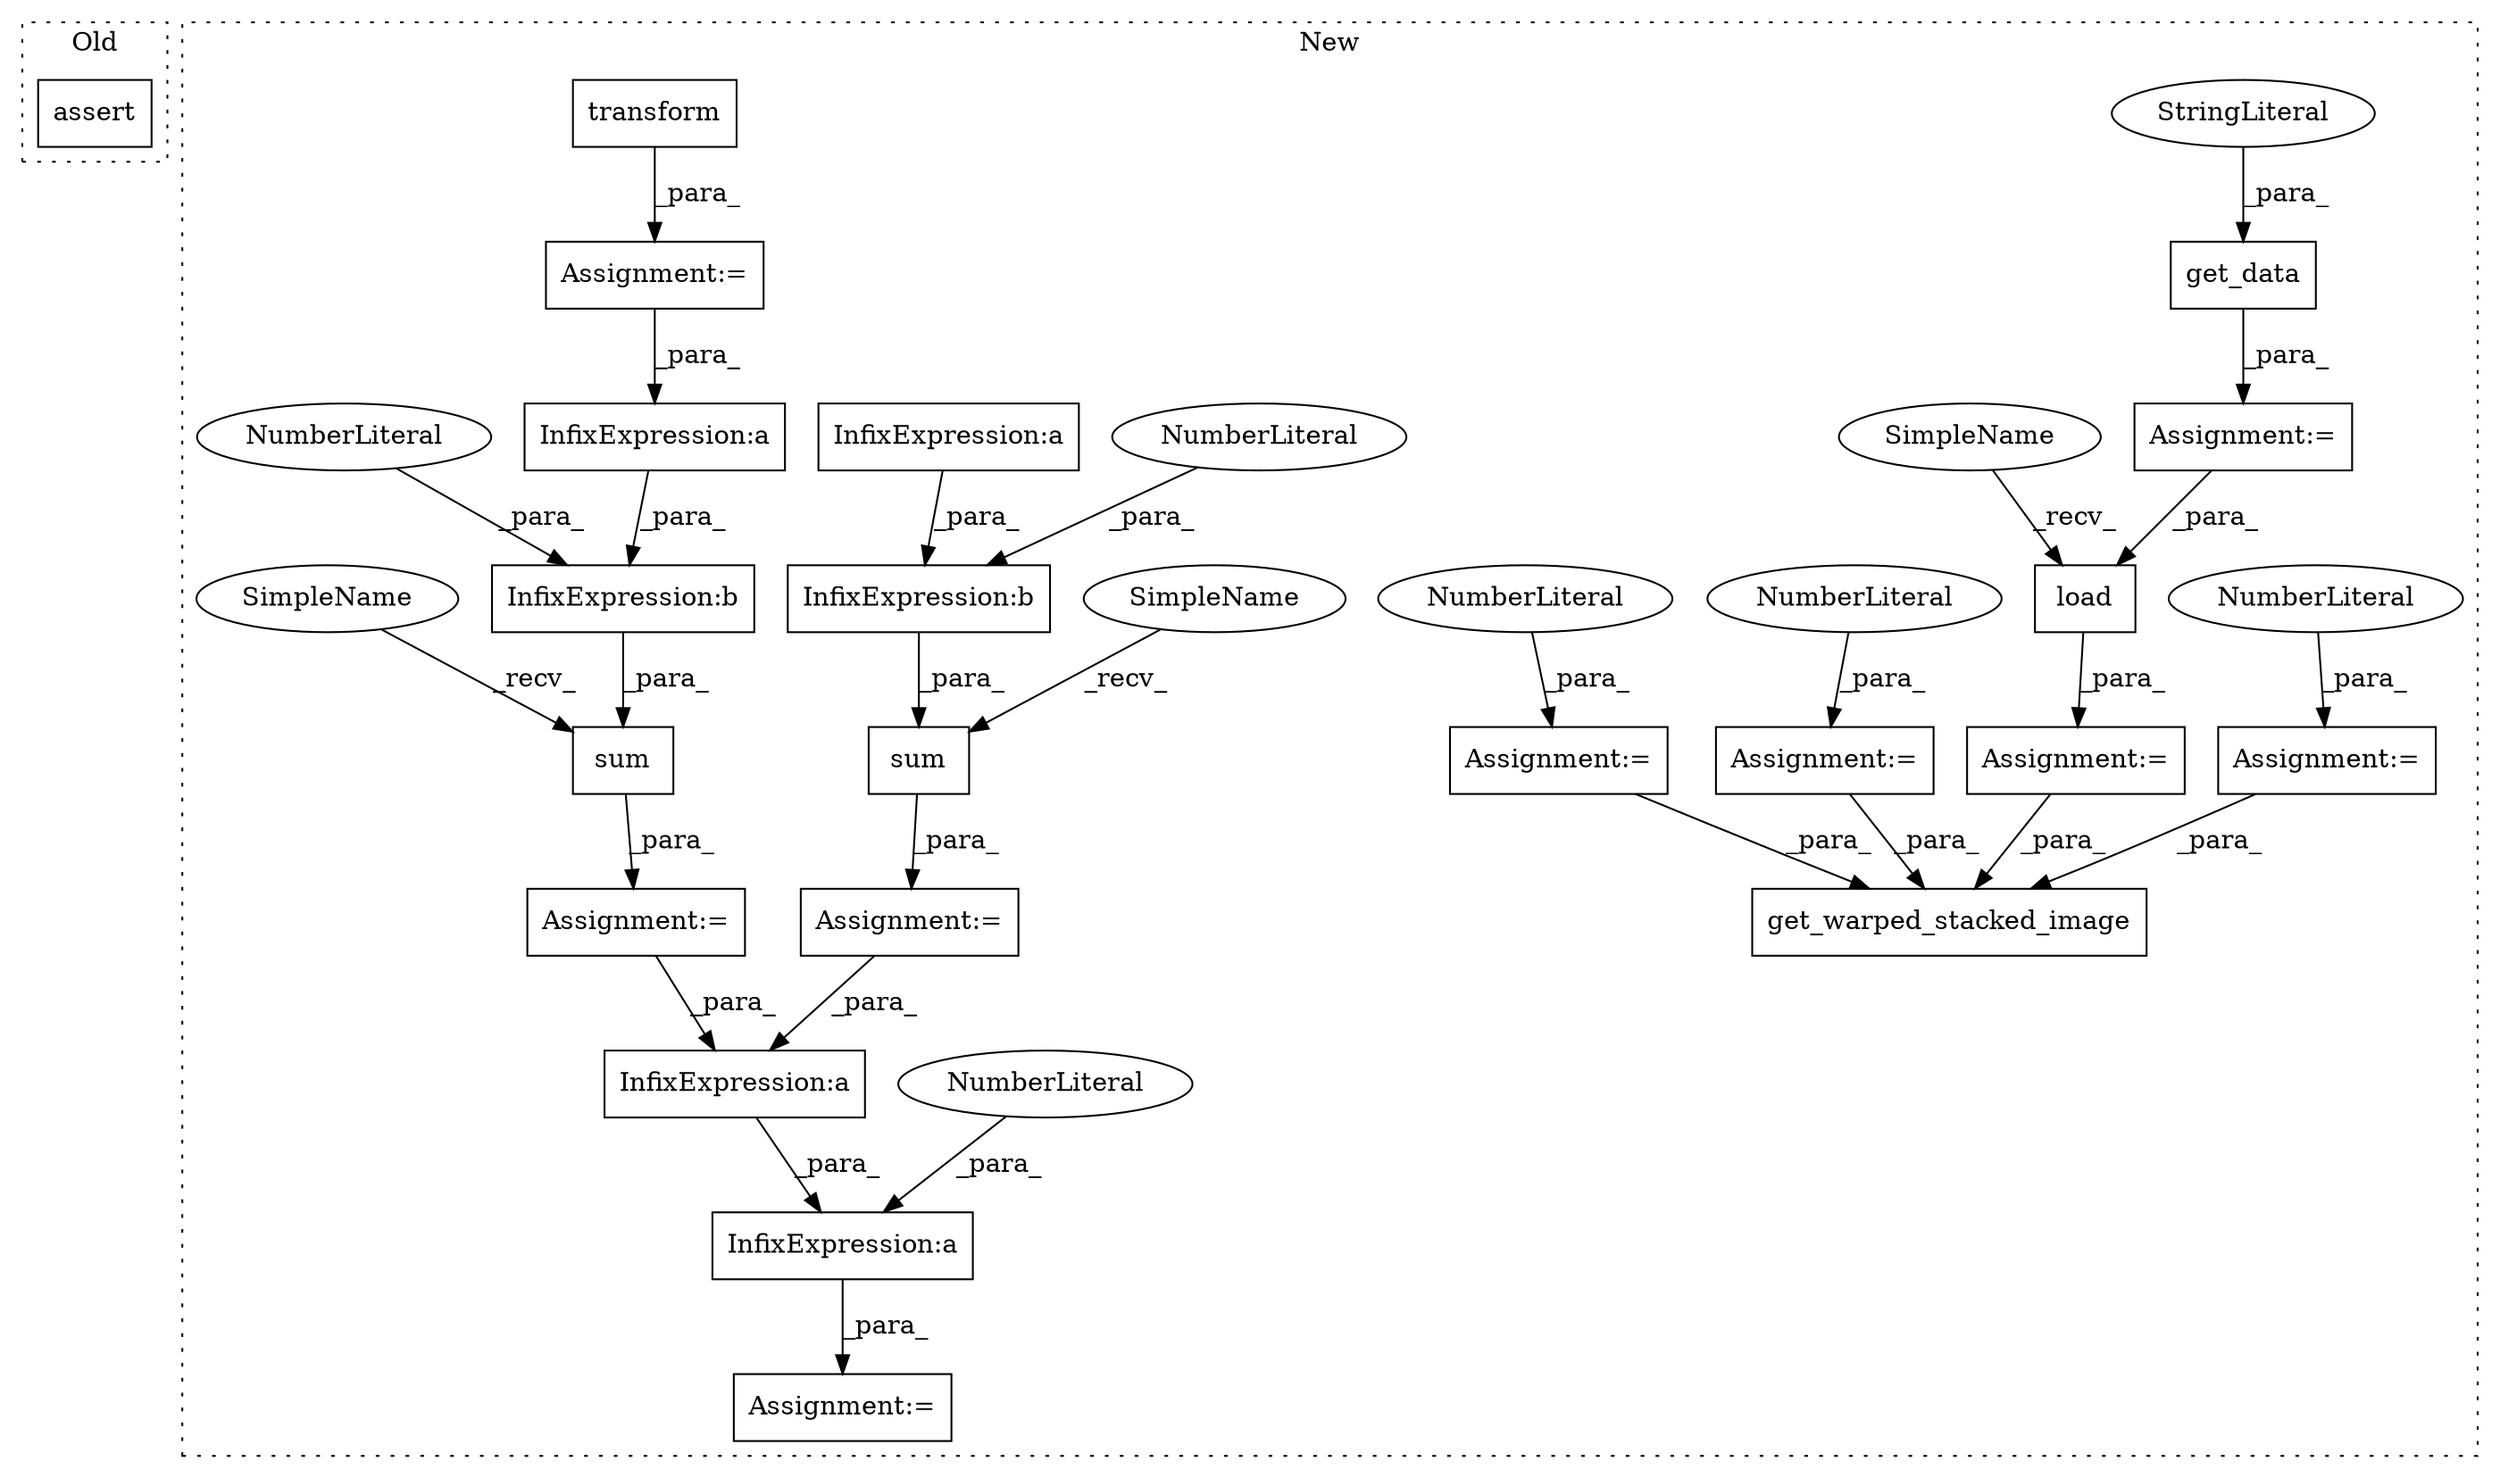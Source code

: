 digraph G {
subgraph cluster0 {
1 [label="assert" a="32" s="28623,28695" l="26,1" shape="box"];
label = "Old";
style="dotted";
}
subgraph cluster1 {
2 [label="load" a="32" s="26697,26707" l="5,1" shape="box"];
3 [label="Assignment:=" a="7" s="26690" l="1" shape="box"];
4 [label="Assignment:=" a="7" s="26615" l="1" shape="box"];
5 [label="get_data" a="32" s="26616,26643" l="9,1" shape="box"];
6 [label="get_warped_stacked_image" a="32" s="26746,26788" l="25,1" shape="box"];
7 [label="StringLiteral" a="45" s="26625" l="18" shape="ellipse"];
8 [label="Assignment:=" a="7" s="26666" l="1" shape="box"];
9 [label="NumberLiteral" a="34" s="26667" l="3" shape="ellipse"];
10 [label="Assignment:=" a="7" s="26657" l="1" shape="box"];
11 [label="NumberLiteral" a="34" s="26658" l="1" shape="ellipse"];
12 [label="Assignment:=" a="7" s="26677" l="1" shape="box"];
13 [label="NumberLiteral" a="34" s="26678" l="1" shape="ellipse"];
14 [label="sum" a="32" s="27370,27395" l="4,1" shape="box"];
15 [label="InfixExpression:a" a="27" s="27381" l="3" shape="box"];
16 [label="InfixExpression:a" a="27" s="27414" l="3" shape="box"];
17 [label="InfixExpression:a" a="27" s="27430" l="3" shape="box"];
18 [label="InfixExpression:a" a="27" s="27330" l="3" shape="box"];
19 [label="transform" a="32" s="27274,27290" l="10,1" shape="box"];
20 [label="NumberLiteral" a="34" s="27411" l="3" shape="ellipse"];
21 [label="InfixExpression:b" a="27" s="27391" l="3" shape="box"];
22 [label="InfixExpression:b" a="27" s="27340" l="3" shape="box"];
23 [label="NumberLiteral" a="34" s="27394" l="1" shape="ellipse"];
24 [label="NumberLiteral" a="34" s="27343" l="1" shape="ellipse"];
25 [label="sum" a="32" s="27319,27344" l="4,1" shape="box"];
26 [label="Assignment:=" a="7" s="27409" l="1" shape="box"];
27 [label="Assignment:=" a="7" s="27312" l="1" shape="box"];
28 [label="Assignment:=" a="7" s="27363" l="1" shape="box"];
29 [label="Assignment:=" a="7" s="27265" l="1" shape="box"];
30 [label="SimpleName" a="42" s="27364" l="5" shape="ellipse"];
31 [label="SimpleName" a="42" s="27313" l="5" shape="ellipse"];
32 [label="SimpleName" a="42" s="26691" l="5" shape="ellipse"];
label = "New";
style="dotted";
}
2 -> 3 [label="_para_"];
3 -> 6 [label="_para_"];
4 -> 2 [label="_para_"];
5 -> 4 [label="_para_"];
7 -> 5 [label="_para_"];
8 -> 6 [label="_para_"];
9 -> 8 [label="_para_"];
10 -> 6 [label="_para_"];
11 -> 10 [label="_para_"];
12 -> 6 [label="_para_"];
13 -> 12 [label="_para_"];
14 -> 28 [label="_para_"];
15 -> 21 [label="_para_"];
16 -> 26 [label="_para_"];
17 -> 16 [label="_para_"];
18 -> 22 [label="_para_"];
19 -> 29 [label="_para_"];
20 -> 16 [label="_para_"];
21 -> 14 [label="_para_"];
22 -> 25 [label="_para_"];
23 -> 21 [label="_para_"];
24 -> 22 [label="_para_"];
25 -> 27 [label="_para_"];
27 -> 17 [label="_para_"];
28 -> 17 [label="_para_"];
29 -> 15 [label="_para_"];
30 -> 14 [label="_recv_"];
31 -> 25 [label="_recv_"];
32 -> 2 [label="_recv_"];
}